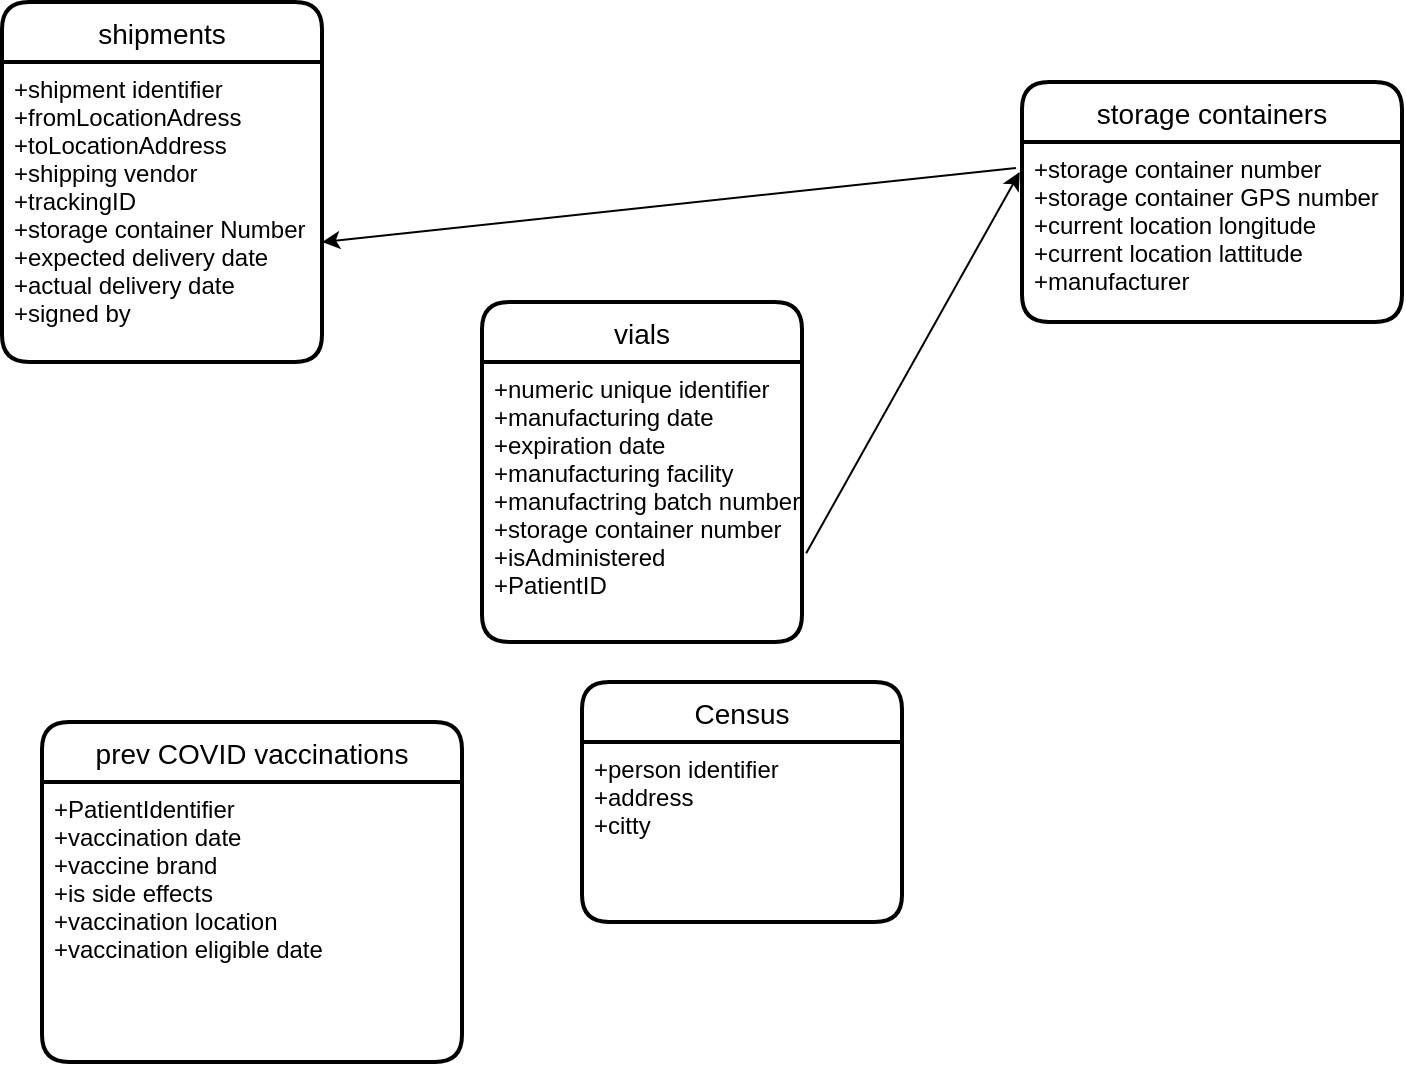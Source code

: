 <mxfile version="20.8.3" type="github">
  <diagram id="4ImesfKOH706sMINZZgn" name="Page-1">
    <mxGraphModel dx="922" dy="546" grid="1" gridSize="10" guides="1" tooltips="1" connect="1" arrows="1" fold="1" page="1" pageScale="1" pageWidth="850" pageHeight="1100" math="0" shadow="0">
      <root>
        <mxCell id="0" />
        <mxCell id="1" parent="0" />
        <mxCell id="Eq7RXRJCarPIpQtKBuLK-1" value="vials" style="swimlane;childLayout=stackLayout;horizontal=1;startSize=30;horizontalStack=0;rounded=1;fontSize=14;fontStyle=0;strokeWidth=2;resizeParent=0;resizeLast=1;shadow=0;dashed=0;align=center;" vertex="1" parent="1">
          <mxGeometry x="340" y="220" width="160" height="170" as="geometry" />
        </mxCell>
        <mxCell id="Eq7RXRJCarPIpQtKBuLK-2" value="+numeric unique identifier&#xa;+manufacturing date&#xa;+expiration date&#xa;+manufacturing facility&#xa;+manufactring batch number&#xa;+storage container number&#xa;+isAdministered&#xa;+PatientID" style="align=left;strokeColor=none;fillColor=none;spacingLeft=4;fontSize=12;verticalAlign=top;resizable=0;rotatable=0;part=1;" vertex="1" parent="Eq7RXRJCarPIpQtKBuLK-1">
          <mxGeometry y="30" width="160" height="140" as="geometry" />
        </mxCell>
        <mxCell id="Eq7RXRJCarPIpQtKBuLK-3" value="storage containers" style="swimlane;childLayout=stackLayout;horizontal=1;startSize=30;horizontalStack=0;rounded=1;fontSize=14;fontStyle=0;strokeWidth=2;resizeParent=0;resizeLast=1;shadow=0;dashed=0;align=center;" vertex="1" parent="1">
          <mxGeometry x="610" y="110" width="190" height="120" as="geometry" />
        </mxCell>
        <mxCell id="Eq7RXRJCarPIpQtKBuLK-4" value="+storage container number&#xa;+storage container GPS number&#xa;+current location longitude&#xa;+current location lattitude&#xa;+manufacturer" style="align=left;strokeColor=none;fillColor=none;spacingLeft=4;fontSize=12;verticalAlign=top;resizable=0;rotatable=0;part=1;" vertex="1" parent="Eq7RXRJCarPIpQtKBuLK-3">
          <mxGeometry y="30" width="190" height="90" as="geometry" />
        </mxCell>
        <mxCell id="Eq7RXRJCarPIpQtKBuLK-6" value="" style="endArrow=classic;html=1;rounded=0;exitX=1.013;exitY=0.683;exitDx=0;exitDy=0;exitPerimeter=0;entryX=-0.006;entryY=0.167;entryDx=0;entryDy=0;entryPerimeter=0;" edge="1" parent="1" source="Eq7RXRJCarPIpQtKBuLK-2" target="Eq7RXRJCarPIpQtKBuLK-4">
          <mxGeometry width="50" height="50" relative="1" as="geometry">
            <mxPoint x="502" y="310" as="sourcePoint" />
            <mxPoint x="552" y="260" as="targetPoint" />
          </mxGeometry>
        </mxCell>
        <mxCell id="Eq7RXRJCarPIpQtKBuLK-7" value="shipments" style="swimlane;childLayout=stackLayout;horizontal=1;startSize=30;horizontalStack=0;rounded=1;fontSize=14;fontStyle=0;strokeWidth=2;resizeParent=0;resizeLast=1;shadow=0;dashed=0;align=center;" vertex="1" parent="1">
          <mxGeometry x="100" y="70" width="160" height="180" as="geometry" />
        </mxCell>
        <mxCell id="Eq7RXRJCarPIpQtKBuLK-8" value="+shipment identifier&#xa;+fromLocationAdress&#xa;+toLocationAddress&#xa;+shipping vendor&#xa;+trackingID&#xa;+storage container Number&#xa;+expected delivery date&#xa;+actual delivery date&#xa;+signed by" style="align=left;strokeColor=none;fillColor=none;spacingLeft=4;fontSize=12;verticalAlign=top;resizable=0;rotatable=0;part=1;" vertex="1" parent="Eq7RXRJCarPIpQtKBuLK-7">
          <mxGeometry y="30" width="160" height="150" as="geometry" />
        </mxCell>
        <mxCell id="Eq7RXRJCarPIpQtKBuLK-9" value="" style="endArrow=classic;html=1;rounded=0;exitX=-0.016;exitY=0.144;exitDx=0;exitDy=0;exitPerimeter=0;entryX=1;entryY=0.6;entryDx=0;entryDy=0;entryPerimeter=0;" edge="1" parent="1" source="Eq7RXRJCarPIpQtKBuLK-4" target="Eq7RXRJCarPIpQtKBuLK-8">
          <mxGeometry width="50" height="50" relative="1" as="geometry">
            <mxPoint x="440" y="360" as="sourcePoint" />
            <mxPoint x="490" y="310" as="targetPoint" />
          </mxGeometry>
        </mxCell>
        <mxCell id="Eq7RXRJCarPIpQtKBuLK-10" value="prev COVID vaccinations" style="swimlane;childLayout=stackLayout;horizontal=1;startSize=30;horizontalStack=0;rounded=1;fontSize=14;fontStyle=0;strokeWidth=2;resizeParent=0;resizeLast=1;shadow=0;dashed=0;align=center;" vertex="1" parent="1">
          <mxGeometry x="120" y="430" width="210" height="170" as="geometry" />
        </mxCell>
        <mxCell id="Eq7RXRJCarPIpQtKBuLK-11" value="+PatientIdentifier&#xa;+vaccination date&#xa;+vaccine brand&#xa;+is side effects&#xa;+vaccination location&#xa;+vaccination eligible date" style="align=left;strokeColor=none;fillColor=none;spacingLeft=4;fontSize=12;verticalAlign=top;resizable=0;rotatable=0;part=1;" vertex="1" parent="Eq7RXRJCarPIpQtKBuLK-10">
          <mxGeometry y="30" width="210" height="140" as="geometry" />
        </mxCell>
        <mxCell id="Eq7RXRJCarPIpQtKBuLK-12" value="Census" style="swimlane;childLayout=stackLayout;horizontal=1;startSize=30;horizontalStack=0;rounded=1;fontSize=14;fontStyle=0;strokeWidth=2;resizeParent=0;resizeLast=1;shadow=0;dashed=0;align=center;" vertex="1" parent="1">
          <mxGeometry x="390" y="410" width="160" height="120" as="geometry" />
        </mxCell>
        <mxCell id="Eq7RXRJCarPIpQtKBuLK-13" value="+person identifier&#xa;+address&#xa;+citty" style="align=left;strokeColor=none;fillColor=none;spacingLeft=4;fontSize=12;verticalAlign=top;resizable=0;rotatable=0;part=1;" vertex="1" parent="Eq7RXRJCarPIpQtKBuLK-12">
          <mxGeometry y="30" width="160" height="90" as="geometry" />
        </mxCell>
      </root>
    </mxGraphModel>
  </diagram>
</mxfile>
